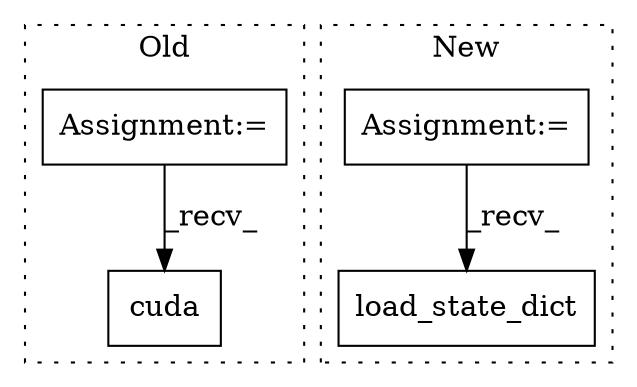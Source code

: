 digraph G {
subgraph cluster0 {
1 [label="cuda" a="32" s="381" l="6" shape="box"];
4 [label="Assignment:=" a="7" s="299" l="1" shape="box"];
label = "Old";
style="dotted";
}
subgraph cluster1 {
2 [label="load_state_dict" a="32" s="870,909" l="16,1" shape="box"];
3 [label="Assignment:=" a="7" s="416" l="1" shape="box"];
label = "New";
style="dotted";
}
3 -> 2 [label="_recv_"];
4 -> 1 [label="_recv_"];
}